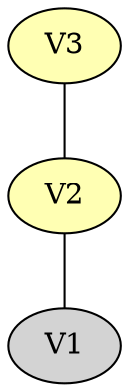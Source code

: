graph colored {
node [style=filled colorscheme="set312"];
V2--V1;
V3--V2;
V2[fillcolor="2"];
V3[fillcolor="2"];
}